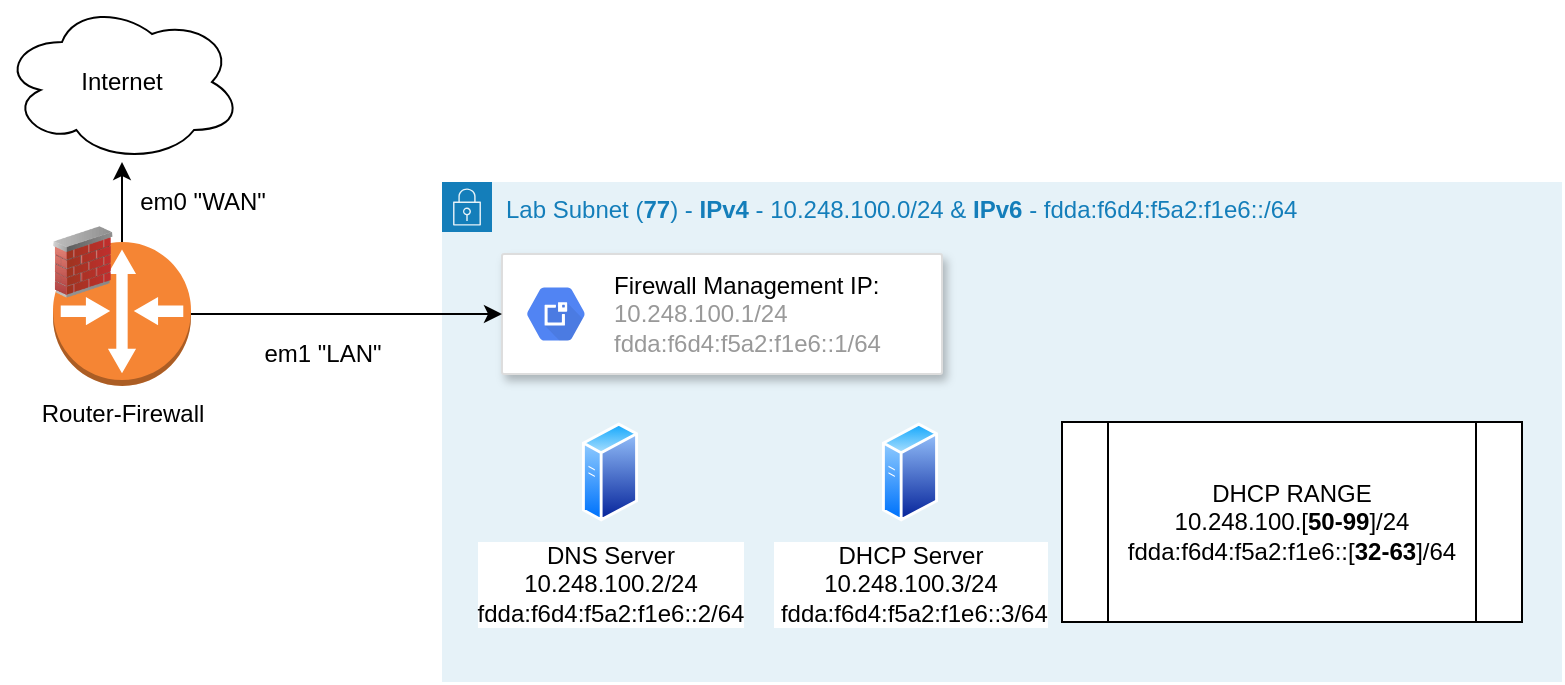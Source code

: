 <mxfile version="12.4.2" type="device" pages="1"><diagram id="vEemzA6vWnemSz5NaSOJ" name="Page-1"><mxGraphModel dx="1086" dy="806" grid="1" gridSize="10" guides="1" tooltips="1" connect="1" arrows="1" fold="1" page="1" pageScale="1" pageWidth="850" pageHeight="1100" math="0" shadow="0"><root><mxCell id="0"/><mxCell id="1" parent="0"/><mxCell id="0u5cPMi-2j0ikKw630K_-3" value="" style="edgeStyle=orthogonalEdgeStyle;rounded=0;orthogonalLoop=1;jettySize=auto;html=1;" parent="1" source="0u5cPMi-2j0ikKw630K_-1" target="0u5cPMi-2j0ikKw630K_-2" edge="1"><mxGeometry relative="1" as="geometry"/></mxCell><mxCell id="0u5cPMi-2j0ikKw630K_-2" value="Internet" style="ellipse;shape=cloud;whiteSpace=wrap;html=1;" parent="1" vertex="1"><mxGeometry x="30" y="20" width="120" height="80" as="geometry"/></mxCell><mxCell id="0u5cPMi-2j0ikKw630K_-4" value="Lab Subnet (&lt;b&gt;77&lt;/b&gt;) - &lt;b&gt;IPv4&lt;/b&gt; - 10.248.100.0/24 &amp;amp; &lt;b&gt;IPv6 &lt;/b&gt;- fdda:f6d4:f5a2:f1e6::/64&amp;nbsp;" style="points=[[0,0],[0.25,0],[0.5,0],[0.75,0],[1,0],[1,0.25],[1,0.5],[1,0.75],[1,1],[0.75,1],[0.5,1],[0.25,1],[0,1],[0,0.75],[0,0.5],[0,0.25]];outlineConnect=0;gradientColor=none;html=1;whiteSpace=wrap;fontSize=12;fontStyle=0;shape=mxgraph.aws4.group;grIcon=mxgraph.aws4.group_security_group;grStroke=0;strokeColor=#147EBA;fillColor=#E6F2F8;verticalAlign=top;align=left;spacingLeft=30;fontColor=#147EBA;dashed=0;" parent="1" vertex="1"><mxGeometry x="250" y="110" width="560" height="250" as="geometry"/></mxCell><mxCell id="0u5cPMi-2j0ikKw630K_-11" value="" style="group" parent="1" vertex="1" connectable="0"><mxGeometry x="55.5" y="130" width="69" height="82" as="geometry"/></mxCell><mxCell id="0u5cPMi-2j0ikKw630K_-1" value="Router-Firewall" style="outlineConnect=0;dashed=0;verticalLabelPosition=bottom;verticalAlign=top;align=center;html=1;shape=mxgraph.aws3.router;fillColor=#F58534;gradientColor=none;" parent="0u5cPMi-2j0ikKw630K_-11" vertex="1"><mxGeometry y="10" width="69" height="72" as="geometry"/></mxCell><mxCell id="0u5cPMi-2j0ikKw630K_-10" value="" style="image;html=1;labelBackgroundColor=#ffffff;image=img/lib/clip_art/networking/Firewall_02_128x128.png" parent="0u5cPMi-2j0ikKw630K_-11" vertex="1"><mxGeometry width="30" height="40" as="geometry"/></mxCell><mxCell id="0u5cPMi-2j0ikKw630K_-14" value="" style="strokeColor=#dddddd;shadow=1;strokeWidth=1;rounded=1;absoluteArcSize=1;arcSize=2;" parent="1" vertex="1"><mxGeometry x="280" y="146" width="220" height="60" as="geometry"/></mxCell><mxCell id="0u5cPMi-2j0ikKw630K_-15" value="&lt;font color=&quot;#000000&quot;&gt;Firewall Management IP:&lt;/font&gt;&lt;br&gt;10.248.100.1/24&lt;br&gt;fdda:f6d4:f5a2:f1e6::1/64" style="dashed=0;connectable=0;html=1;fillColor=#5184F3;strokeColor=none;shape=mxgraph.gcp2.hexIcon;prIcon=cloud_external_ip_addresses;part=1;labelPosition=right;verticalLabelPosition=middle;align=left;verticalAlign=middle;spacingLeft=5;fontColor=#999999;fontSize=12;" parent="0u5cPMi-2j0ikKw630K_-14" vertex="1"><mxGeometry y="0.5" width="44" height="39" relative="1" as="geometry"><mxPoint x="5" y="-19.5" as="offset"/></mxGeometry></mxCell><mxCell id="0u5cPMi-2j0ikKw630K_-16" value="" style="edgeStyle=orthogonalEdgeStyle;rounded=0;orthogonalLoop=1;jettySize=auto;html=1;" parent="1" source="0u5cPMi-2j0ikKw630K_-1" target="0u5cPMi-2j0ikKw630K_-14" edge="1"><mxGeometry relative="1" as="geometry"/></mxCell><mxCell id="0u5cPMi-2j0ikKw630K_-19" value="em0 &quot;WAN&quot;" style="text;html=1;align=center;verticalAlign=middle;resizable=0;points=[];;autosize=1;" parent="1" vertex="1"><mxGeometry x="90" y="110" width="80" height="20" as="geometry"/></mxCell><mxCell id="0u5cPMi-2j0ikKw630K_-20" value="em1 &quot;LAN&quot;" style="text;html=1;align=center;verticalAlign=middle;resizable=0;points=[];;autosize=1;" parent="1" vertex="1"><mxGeometry x="155" y="186" width="70" height="20" as="geometry"/></mxCell><mxCell id="0u5cPMi-2j0ikKw630K_-21" value="DHCP Server&lt;br&gt;10.248.100.3/24&lt;br&gt;&amp;nbsp;fdda:f6d4:f5a2:f1e6::3/64" style="aspect=fixed;perimeter=ellipsePerimeter;html=1;align=center;shadow=0;dashed=0;spacingTop=3;image;image=img/lib/active_directory/generic_server.svg;" parent="1" vertex="1"><mxGeometry x="470" y="230" width="28.0" height="50" as="geometry"/></mxCell><mxCell id="0u5cPMi-2j0ikKw630K_-22" value="DNS Server&lt;br&gt;10.248.100.2/24&lt;br&gt;fdda:f6d4:f5a2:f1e6::2/64" style="aspect=fixed;perimeter=ellipsePerimeter;html=1;align=center;shadow=0;dashed=0;spacingTop=3;image;image=img/lib/active_directory/generic_server.svg;" parent="1" vertex="1"><mxGeometry x="320" y="230" width="28.0" height="50" as="geometry"/></mxCell><mxCell id="0u5cPMi-2j0ikKw630K_-23" value="DHCP RANGE&lt;br&gt;10.248.100.[&lt;b&gt;50-99&lt;/b&gt;]/24&lt;br&gt;fdda:f6d4:f5a2:f1e6::[&lt;b&gt;32-63&lt;/b&gt;]/64" style="shape=process;whiteSpace=wrap;html=1;backgroundOutline=1;" parent="1" vertex="1"><mxGeometry x="560" y="230" width="230" height="100" as="geometry"/></mxCell></root></mxGraphModel></diagram></mxfile>